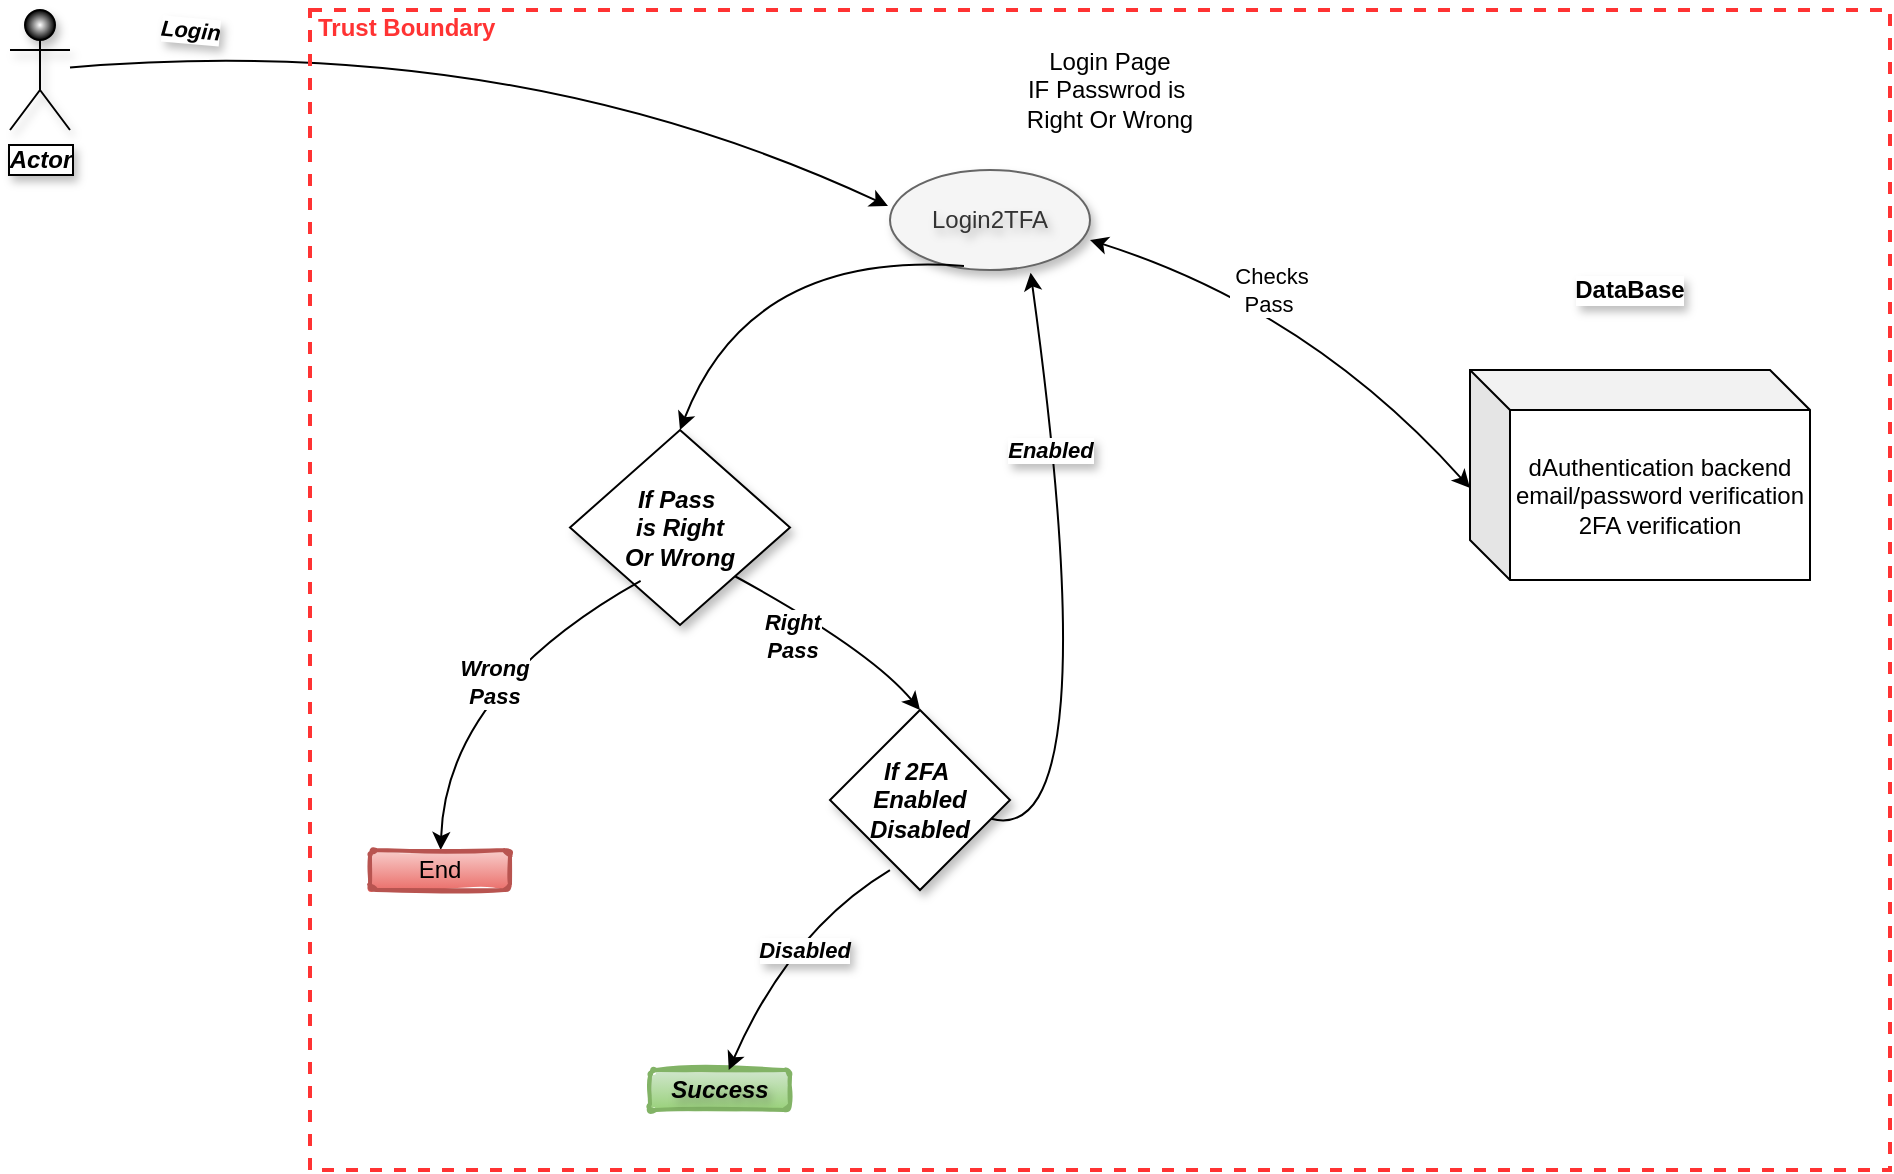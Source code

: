 <mxfile version="28.2.8">
  <diagram name="Page-1" id="DJ-W0ylZZIJBnvu0YXw0">
    <mxGraphModel dx="2323" dy="779" grid="1" gridSize="10" guides="1" tooltips="1" connect="1" arrows="1" fold="1" page="1" pageScale="1" pageWidth="850" pageHeight="1100" math="0" shadow="0">
      <root>
        <mxCell id="0" />
        <mxCell id="1" parent="0" />
        <mxCell id="yuJY9wl_luJ6o4HLOFU4-8" value="" style="endArrow=classic;html=1;rounded=0;hachureGap=4;fontFamily=Architects Daughter;fontSource=https%3A%2F%2Ffonts.googleapis.com%2Fcss%3Ffamily%3DArchitects%2BDaughter;entryX=-0.01;entryY=0.36;entryDx=0;entryDy=0;entryPerimeter=0;curved=1;" edge="1" parent="1" source="yuJY9wl_luJ6o4HLOFU4-9" target="yuJY9wl_luJ6o4HLOFU4-10">
          <mxGeometry width="50" height="50" relative="1" as="geometry">
            <mxPoint x="140" y="160" as="sourcePoint" />
            <mxPoint x="280" y="170" as="targetPoint" />
            <Array as="points">
              <mxPoint x="110" y="90" />
            </Array>
          </mxGeometry>
        </mxCell>
        <mxCell id="yuJY9wl_luJ6o4HLOFU4-17" value="Login" style="edgeLabel;html=1;align=center;verticalAlign=middle;resizable=0;points=[];fontStyle=3;textShadow=1;rotation=5;" vertex="1" connectable="0" parent="yuJY9wl_luJ6o4HLOFU4-8">
          <mxGeometry x="-0.135" y="-3" relative="1" as="geometry">
            <mxPoint x="-125" y="-6" as="offset" />
          </mxGeometry>
        </mxCell>
        <mxCell id="yuJY9wl_luJ6o4HLOFU4-9" value="Actor" style="shape=umlActor;verticalLabelPosition=bottom;verticalAlign=top;html=1;outlineConnect=0;hachureGap=4;fontFamily=Helvetica;gradientColor=default;textShadow=1;labelBorderColor=default;labelBackgroundColor=default;rounded=1;gradientDirection=radial;fontStyle=3;shadow=1;" vertex="1" parent="1">
          <mxGeometry x="-140" y="80" width="30" height="60" as="geometry" />
        </mxCell>
        <mxCell id="yuJY9wl_luJ6o4HLOFU4-10" value="Login2TFA" style="ellipse;whiteSpace=wrap;html=1;fillColor=#f5f5f5;strokeColor=#666666;fontColor=#333333;gradientColor=none;shadow=1;labelBorderColor=none;labelBackgroundColor=none;textShadow=1;" vertex="1" parent="1">
          <mxGeometry x="300" y="160" width="100" height="50" as="geometry" />
        </mxCell>
        <mxCell id="yuJY9wl_luJ6o4HLOFU4-13" value="dAuthentication backend&lt;br&gt;email/password verification&lt;br&gt;2FA verification" style="shape=cube;whiteSpace=wrap;html=1;boundedLbl=1;backgroundOutline=1;darkOpacity=0.05;darkOpacity2=0.1;" vertex="1" parent="1">
          <mxGeometry x="590" y="260" width="170" height="105" as="geometry" />
        </mxCell>
        <mxCell id="yuJY9wl_luJ6o4HLOFU4-14" value="DataBase" style="text;html=1;whiteSpace=wrap;align=center;verticalAlign=middle;rounded=0;labelBackgroundColor=default;labelBorderColor=none;textShadow=1;fontStyle=1;" vertex="1" parent="1">
          <mxGeometry x="620" y="200" width="100" height="40" as="geometry" />
        </mxCell>
        <mxCell id="yuJY9wl_luJ6o4HLOFU4-15" value="" style="endArrow=classic;startArrow=classic;html=1;rounded=0;exitX=1;exitY=0.7;exitDx=0;exitDy=0;exitPerimeter=0;entryX=0;entryY=0.562;entryDx=0;entryDy=0;entryPerimeter=0;curved=1;" edge="1" parent="1" source="yuJY9wl_luJ6o4HLOFU4-10" target="yuJY9wl_luJ6o4HLOFU4-13">
          <mxGeometry width="50" height="50" relative="1" as="geometry">
            <mxPoint x="410" y="280" as="sourcePoint" />
            <mxPoint x="460" y="230" as="targetPoint" />
            <Array as="points">
              <mxPoint x="510" y="230" />
            </Array>
          </mxGeometry>
        </mxCell>
        <mxCell id="yuJY9wl_luJ6o4HLOFU4-16" value="&amp;nbsp;Checks&lt;br&gt;Pass" style="edgeLabel;html=1;align=center;verticalAlign=middle;resizable=0;points=[];" vertex="1" connectable="0" parent="yuJY9wl_luJ6o4HLOFU4-15">
          <mxGeometry x="-0.212" y="3" relative="1" as="geometry">
            <mxPoint as="offset" />
          </mxGeometry>
        </mxCell>
        <mxCell id="yuJY9wl_luJ6o4HLOFU4-19" value="Login Page&lt;br&gt;IF Passwrod is&amp;nbsp;&lt;br&gt;Right Or Wrong" style="text;html=1;whiteSpace=wrap;strokeColor=none;fillColor=none;align=center;verticalAlign=middle;rounded=0;" vertex="1" parent="1">
          <mxGeometry x="350" y="90" width="120" height="60" as="geometry" />
        </mxCell>
        <mxCell id="yuJY9wl_luJ6o4HLOFU4-20" value="If Pass &#xa;is Right&#xa;Or Wrong" style="rhombus;shadow=1;gradientColor=none;labelBackgroundColor=default;labelBorderColor=none;textShadow=0;whiteSpace=wrap;fontStyle=3" vertex="1" parent="1">
          <mxGeometry x="140" y="290" width="110" height="97.5" as="geometry" />
        </mxCell>
        <mxCell id="yuJY9wl_luJ6o4HLOFU4-21" value="" style="endArrow=classic;html=1;rounded=0;entryX=0.5;entryY=0;entryDx=0;entryDy=0;exitX=0.37;exitY=0.96;exitDx=0;exitDy=0;exitPerimeter=0;curved=1;" edge="1" parent="1" source="yuJY9wl_luJ6o4HLOFU4-10" target="yuJY9wl_luJ6o4HLOFU4-20">
          <mxGeometry width="50" height="50" relative="1" as="geometry">
            <mxPoint x="300" y="220" as="sourcePoint" />
            <mxPoint x="260" y="210" as="targetPoint" />
            <Array as="points">
              <mxPoint x="230" y="200" />
            </Array>
          </mxGeometry>
        </mxCell>
        <mxCell id="yuJY9wl_luJ6o4HLOFU4-23" value="" style="endArrow=classic;html=1;rounded=0;curved=1;exitX=0.321;exitY=0.774;exitDx=0;exitDy=0;exitPerimeter=0;" edge="1" parent="1" source="yuJY9wl_luJ6o4HLOFU4-20" target="yuJY9wl_luJ6o4HLOFU4-27">
          <mxGeometry width="50" height="50" relative="1" as="geometry">
            <mxPoint x="151.929" y="369.888" as="sourcePoint" />
            <mxPoint x="58.08" y="490" as="targetPoint" />
            <Array as="points">
              <mxPoint x="78.08" y="420" />
            </Array>
          </mxGeometry>
        </mxCell>
        <mxCell id="yuJY9wl_luJ6o4HLOFU4-24" value="Wrong&lt;br&gt;Pass" style="edgeLabel;html=1;align=center;verticalAlign=middle;resizable=0;points=[];fontStyle=3" vertex="1" connectable="0" parent="yuJY9wl_luJ6o4HLOFU4-23">
          <mxGeometry x="-0.072" y="8" relative="1" as="geometry">
            <mxPoint as="offset" />
          </mxGeometry>
        </mxCell>
        <mxCell id="yuJY9wl_luJ6o4HLOFU4-27" value="End" style="rounded=1;whiteSpace=wrap;html=1;strokeWidth=2;fillWeight=4;hachureGap=8;hachureAngle=45;fillColor=#f8cecc;sketch=1;gradientColor=#ea6b66;strokeColor=#b85450;" vertex="1" parent="1">
          <mxGeometry x="40" y="500" width="70" height="20" as="geometry" />
        </mxCell>
        <mxCell id="yuJY9wl_luJ6o4HLOFU4-31" value="" style="endArrow=classic;html=1;rounded=0;exitX=1;exitY=1;exitDx=0;exitDy=0;curved=1;entryX=0.5;entryY=0;entryDx=0;entryDy=0;" edge="1" parent="1" source="yuJY9wl_luJ6o4HLOFU4-20" target="yuJY9wl_luJ6o4HLOFU4-33">
          <mxGeometry width="50" height="50" relative="1" as="geometry">
            <mxPoint x="230" y="390" as="sourcePoint" />
            <mxPoint x="300" y="480" as="targetPoint" />
            <Array as="points">
              <mxPoint x="290" y="400" />
            </Array>
          </mxGeometry>
        </mxCell>
        <mxCell id="yuJY9wl_luJ6o4HLOFU4-32" value="&lt;b&gt;&lt;i&gt;Right&lt;br&gt;Pass&lt;/i&gt;&lt;/b&gt;" style="edgeLabel;html=1;align=center;verticalAlign=middle;resizable=0;points=[];" vertex="1" connectable="0" parent="yuJY9wl_luJ6o4HLOFU4-31">
          <mxGeometry x="-0.324" y="-13" relative="1" as="geometry">
            <mxPoint as="offset" />
          </mxGeometry>
        </mxCell>
        <mxCell id="yuJY9wl_luJ6o4HLOFU4-33" value="If 2FA&amp;nbsp;&lt;br&gt;Enabled&lt;br&gt;Disabled" style="rhombus;whiteSpace=wrap;html=1;gradientColor=none;fontStyle=3;fontColor=default;textShadow=0;shadow=1;" vertex="1" parent="1">
          <mxGeometry x="270" y="430" width="90" height="90" as="geometry" />
        </mxCell>
        <mxCell id="yuJY9wl_luJ6o4HLOFU4-34" value="Success" style="rounded=1;whiteSpace=wrap;html=1;strokeWidth=2;fillWeight=4;hachureGap=8;hachureAngle=45;fillColor=#d5e8d4;sketch=1;gradientColor=#97d077;strokeColor=#82b366;textShadow=1;fontStyle=3" vertex="1" parent="1">
          <mxGeometry x="180" y="610" width="70" height="20" as="geometry" />
        </mxCell>
        <mxCell id="yuJY9wl_luJ6o4HLOFU4-35" value="" style="endArrow=classic;html=1;rounded=0;curved=1;exitX=0.333;exitY=0.889;exitDx=0;exitDy=0;exitPerimeter=0;" edge="1" parent="1" source="yuJY9wl_luJ6o4HLOFU4-33" target="yuJY9wl_luJ6o4HLOFU4-34">
          <mxGeometry width="50" height="50" relative="1" as="geometry">
            <mxPoint x="380" y="580" as="sourcePoint" />
            <mxPoint x="430" y="530" as="targetPoint" />
            <Array as="points">
              <mxPoint x="250" y="540" />
            </Array>
          </mxGeometry>
        </mxCell>
        <mxCell id="yuJY9wl_luJ6o4HLOFU4-36" value="Disabled" style="edgeLabel;html=1;align=center;verticalAlign=middle;resizable=0;points=[];fontStyle=3;textShadow=1;" vertex="1" connectable="0" parent="yuJY9wl_luJ6o4HLOFU4-35">
          <mxGeometry x="-0.045" y="10" relative="1" as="geometry">
            <mxPoint as="offset" />
          </mxGeometry>
        </mxCell>
        <mxCell id="yuJY9wl_luJ6o4HLOFU4-38" value="" style="endArrow=classic;html=1;rounded=0;curved=1;entryX=0.703;entryY=1.027;entryDx=0;entryDy=0;entryPerimeter=0;" edge="1" parent="1" source="yuJY9wl_luJ6o4HLOFU4-33" target="yuJY9wl_luJ6o4HLOFU4-10">
          <mxGeometry width="50" height="50" relative="1" as="geometry">
            <mxPoint x="400" y="460" as="sourcePoint" />
            <mxPoint x="390" y="560" as="targetPoint" />
            <Array as="points">
              <mxPoint x="410" y="500" />
            </Array>
          </mxGeometry>
        </mxCell>
        <mxCell id="yuJY9wl_luJ6o4HLOFU4-42" value="Enabled" style="edgeLabel;html=1;align=center;verticalAlign=middle;resizable=0;points=[];fontStyle=3;textShadow=1;" vertex="1" connectable="0" parent="yuJY9wl_luJ6o4HLOFU4-38">
          <mxGeometry x="-0.205" y="-9" relative="1" as="geometry">
            <mxPoint x="-28" y="-121" as="offset" />
          </mxGeometry>
        </mxCell>
        <mxCell id="yuJY9wl_luJ6o4HLOFU4-43" value="Trust Boundary" style="html=1;fontColor=#FF3333;fontStyle=1;align=left;verticalAlign=top;spacing=0;labelBorderColor=none;fillColor=none;dashed=1;strokeWidth=2;strokeColor=#FF3333;spacingLeft=4;spacingTop=-3;" vertex="1" parent="1">
          <mxGeometry x="10" y="80" width="790" height="580" as="geometry" />
        </mxCell>
      </root>
    </mxGraphModel>
  </diagram>
</mxfile>
